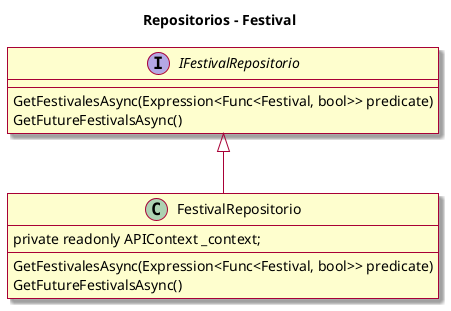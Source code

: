 @startuml presentacion
skin rose
skinparam linetype polyline

title Repositorios - Festival

interface i as "IFestivalRepositorio"{
    GetFestivalesAsync(Expression<Func<Festival, bool>> predicate)
    GetFutureFestivalsAsync()
}

class c as "FestivalRepositorio"{
    private readonly APIContext _context;
    GetFestivalesAsync(Expression<Func<Festival, bool>> predicate)
    GetFutureFestivalsAsync()
}


i <|-- c
@enduml